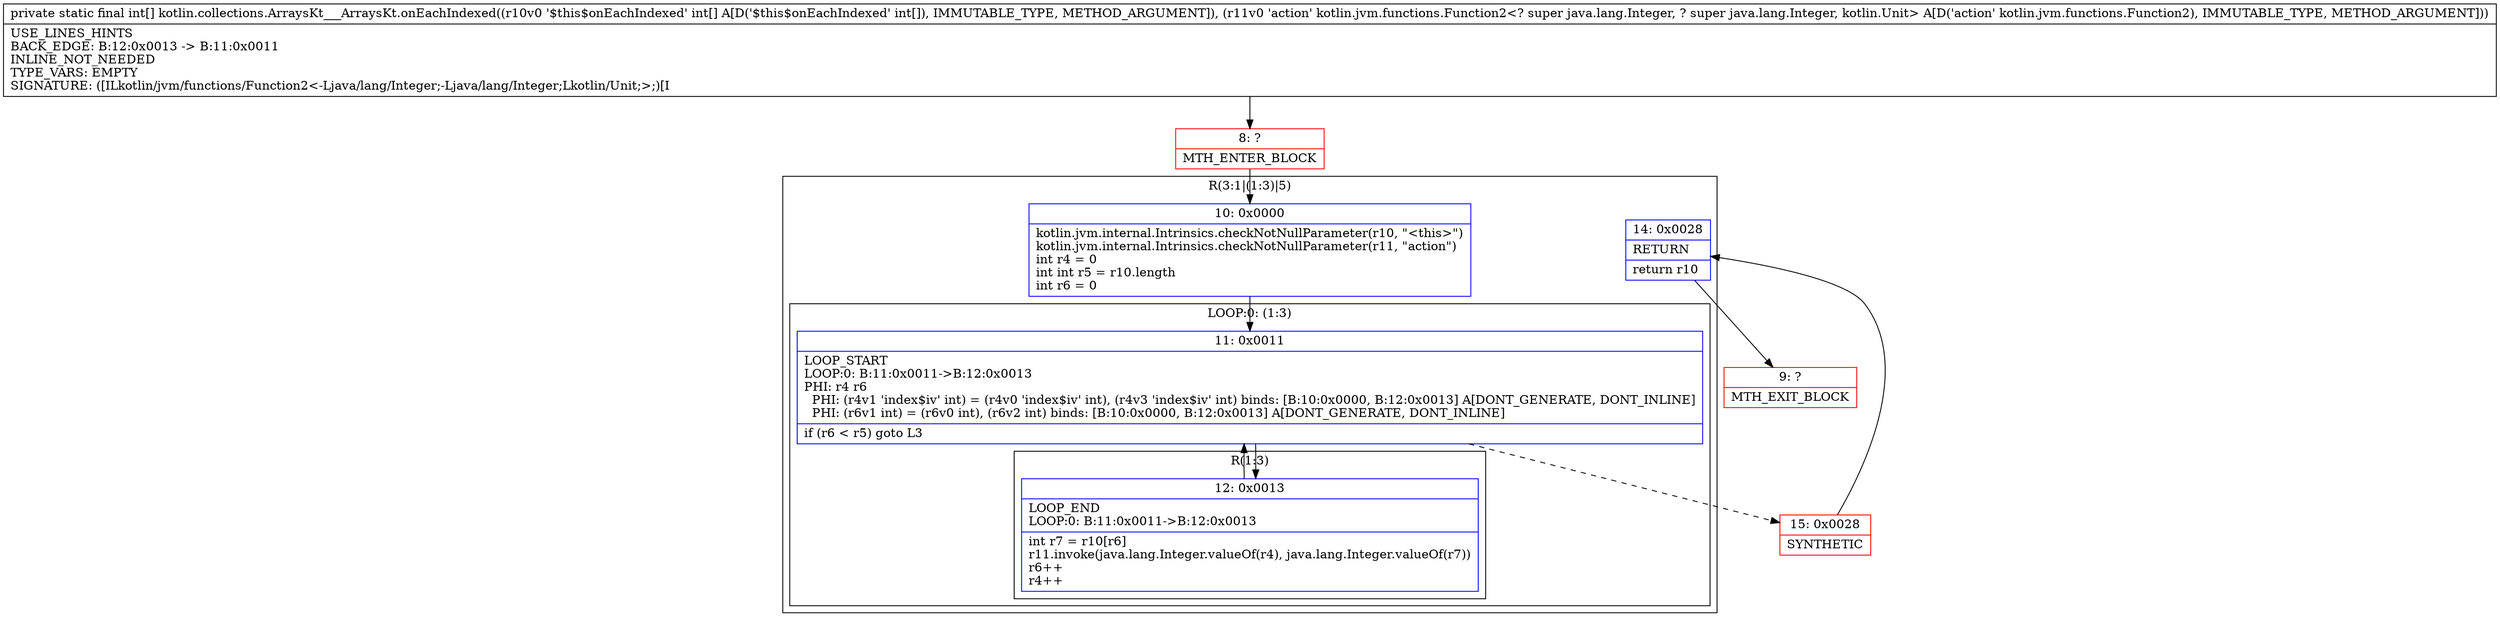 digraph "CFG forkotlin.collections.ArraysKt___ArraysKt.onEachIndexed([ILkotlin\/jvm\/functions\/Function2;)[I" {
subgraph cluster_Region_1326358360 {
label = "R(3:1|(1:3)|5)";
node [shape=record,color=blue];
Node_10 [shape=record,label="{10\:\ 0x0000|kotlin.jvm.internal.Intrinsics.checkNotNullParameter(r10, \"\<this\>\")\lkotlin.jvm.internal.Intrinsics.checkNotNullParameter(r11, \"action\")\lint r4 = 0\lint int r5 = r10.length\lint r6 = 0\l}"];
subgraph cluster_LoopRegion_182371409 {
label = "LOOP:0: (1:3)";
node [shape=record,color=blue];
Node_11 [shape=record,label="{11\:\ 0x0011|LOOP_START\lLOOP:0: B:11:0x0011\-\>B:12:0x0013\lPHI: r4 r6 \l  PHI: (r4v1 'index$iv' int) = (r4v0 'index$iv' int), (r4v3 'index$iv' int) binds: [B:10:0x0000, B:12:0x0013] A[DONT_GENERATE, DONT_INLINE]\l  PHI: (r6v1 int) = (r6v0 int), (r6v2 int) binds: [B:10:0x0000, B:12:0x0013] A[DONT_GENERATE, DONT_INLINE]\l|if (r6 \< r5) goto L3\l}"];
subgraph cluster_Region_2038049539 {
label = "R(1:3)";
node [shape=record,color=blue];
Node_12 [shape=record,label="{12\:\ 0x0013|LOOP_END\lLOOP:0: B:11:0x0011\-\>B:12:0x0013\l|int r7 = r10[r6]\lr11.invoke(java.lang.Integer.valueOf(r4), java.lang.Integer.valueOf(r7))\lr6++\lr4++\l}"];
}
}
Node_14 [shape=record,label="{14\:\ 0x0028|RETURN\l|return r10\l}"];
}
Node_8 [shape=record,color=red,label="{8\:\ ?|MTH_ENTER_BLOCK\l}"];
Node_15 [shape=record,color=red,label="{15\:\ 0x0028|SYNTHETIC\l}"];
Node_9 [shape=record,color=red,label="{9\:\ ?|MTH_EXIT_BLOCK\l}"];
MethodNode[shape=record,label="{private static final int[] kotlin.collections.ArraysKt___ArraysKt.onEachIndexed((r10v0 '$this$onEachIndexed' int[] A[D('$this$onEachIndexed' int[]), IMMUTABLE_TYPE, METHOD_ARGUMENT]), (r11v0 'action' kotlin.jvm.functions.Function2\<? super java.lang.Integer, ? super java.lang.Integer, kotlin.Unit\> A[D('action' kotlin.jvm.functions.Function2), IMMUTABLE_TYPE, METHOD_ARGUMENT]))  | USE_LINES_HINTS\lBACK_EDGE: B:12:0x0013 \-\> B:11:0x0011\lINLINE_NOT_NEEDED\lTYPE_VARS: EMPTY\lSIGNATURE: ([ILkotlin\/jvm\/functions\/Function2\<\-Ljava\/lang\/Integer;\-Ljava\/lang\/Integer;Lkotlin\/Unit;\>;)[I\l}"];
MethodNode -> Node_8;Node_10 -> Node_11;
Node_11 -> Node_12;
Node_11 -> Node_15[style=dashed];
Node_12 -> Node_11;
Node_14 -> Node_9;
Node_8 -> Node_10;
Node_15 -> Node_14;
}

